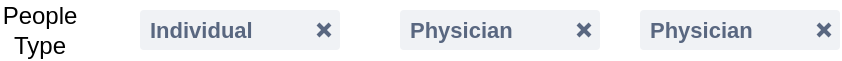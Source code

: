 <mxfile version="14.4.9" type="github">
  <diagram id="BFSabEWpfS-TzyRAkh6k" name="Page-1">
    <mxGraphModel dx="1422" dy="794" grid="1" gridSize="10" guides="1" tooltips="1" connect="1" arrows="1" fold="1" page="1" pageScale="1" pageWidth="850" pageHeight="1100" math="0" shadow="0">
      <root>
        <mxCell id="0" />
        <mxCell id="1" parent="0" />
        <mxCell id="A3KMux8qfInkB7bi8HHQ-1" value="Individual" style="dashed=0;html=1;fillColor=#F0F2F5;strokeColor=none;align=left;rounded=1;arcSize=10;fontColor=#596780;fontStyle=1;fontSize=11;shadow=0;spacingLeft=3" vertex="1" parent="1">
          <mxGeometry x="150" y="100" width="100" height="20" as="geometry" />
        </mxCell>
        <mxCell id="A3KMux8qfInkB7bi8HHQ-2" value="" style="html=1;shadow=0;dashed=0;shape=mxgraph.atlassian.x;strokeColor=#596780;strokeWidth=2" vertex="1" parent="A3KMux8qfInkB7bi8HHQ-1">
          <mxGeometry x="1" y="0.5" width="6" height="6" relative="1" as="geometry">
            <mxPoint x="-11" y="-3" as="offset" />
          </mxGeometry>
        </mxCell>
        <mxCell id="A3KMux8qfInkB7bi8HHQ-3" value="People Type" style="text;html=1;strokeColor=none;fillColor=none;align=center;verticalAlign=middle;whiteSpace=wrap;rounded=0;" vertex="1" parent="1">
          <mxGeometry x="80" y="100" width="40" height="20" as="geometry" />
        </mxCell>
        <mxCell id="A3KMux8qfInkB7bi8HHQ-4" value="Physician" style="dashed=0;html=1;fillColor=#F0F2F5;strokeColor=none;align=left;rounded=1;arcSize=10;fontColor=#596780;fontStyle=1;fontSize=11;shadow=0;spacingLeft=3" vertex="1" parent="1">
          <mxGeometry x="280" y="100" width="100" height="20" as="geometry" />
        </mxCell>
        <mxCell id="A3KMux8qfInkB7bi8HHQ-5" value="" style="html=1;shadow=0;dashed=0;shape=mxgraph.atlassian.x;strokeColor=#596780;strokeWidth=2" vertex="1" parent="A3KMux8qfInkB7bi8HHQ-4">
          <mxGeometry x="1" y="0.5" width="6" height="6" relative="1" as="geometry">
            <mxPoint x="-11" y="-3" as="offset" />
          </mxGeometry>
        </mxCell>
        <mxCell id="A3KMux8qfInkB7bi8HHQ-6" value="Physician" style="dashed=0;html=1;fillColor=#F0F2F5;strokeColor=none;align=left;rounded=1;arcSize=10;fontColor=#596780;fontStyle=1;fontSize=11;shadow=0;spacingLeft=3" vertex="1" parent="1">
          <mxGeometry x="400" y="100" width="100" height="20" as="geometry" />
        </mxCell>
        <mxCell id="A3KMux8qfInkB7bi8HHQ-7" value="" style="html=1;shadow=0;dashed=0;shape=mxgraph.atlassian.x;strokeColor=#596780;strokeWidth=2" vertex="1" parent="A3KMux8qfInkB7bi8HHQ-6">
          <mxGeometry x="1" y="0.5" width="6" height="6" relative="1" as="geometry">
            <mxPoint x="-11" y="-3" as="offset" />
          </mxGeometry>
        </mxCell>
      </root>
    </mxGraphModel>
  </diagram>
</mxfile>

